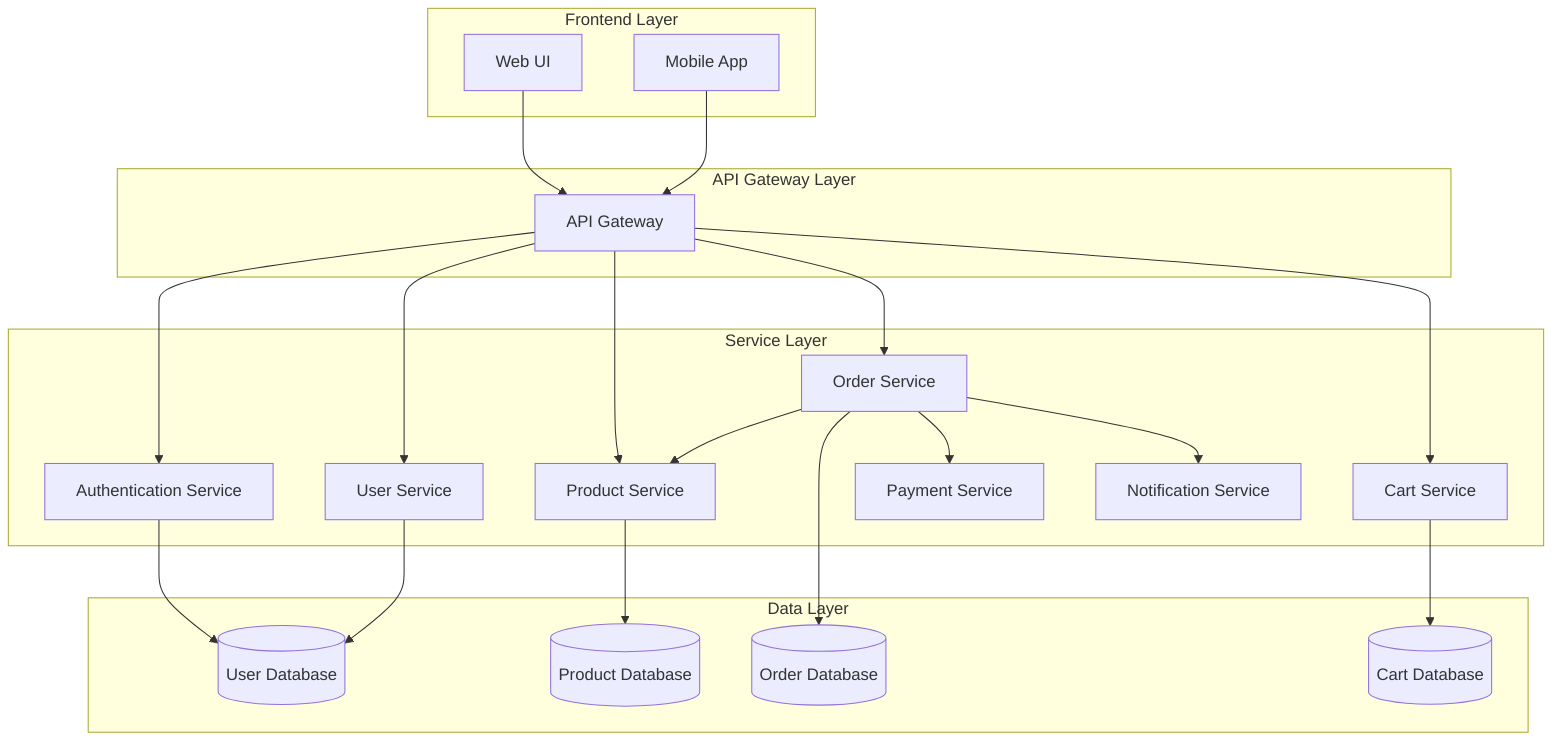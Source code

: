 graph TD
    subgraph "Frontend Layer"
    WebUI[Web UI]
    MobileApp[Mobile App]
    end
    
    subgraph "API Gateway Layer"
    APIGateway[API Gateway]
    end
    
    subgraph "Service Layer"
    AuthService[Authentication Service]
    UserService[User Service]
    ProductService[Product Service]
    CartService[Cart Service]
    OrderService[Order Service]
    PaymentService[Payment Service]
    NotificationService[Notification Service]
    end
    
    subgraph "Data Layer"
    UserDB[(User Database)]
    ProductDB[(Product Database)]
    OrderDB[(Order Database)]
    CartDB[(Cart Database)]
    end
    
    WebUI --> APIGateway
    MobileApp --> APIGateway
    
    APIGateway --> AuthService
    APIGateway --> UserService
    APIGateway --> ProductService
    APIGateway --> CartService
    APIGateway --> OrderService
    
    AuthService --> UserDB
    UserService --> UserDB
    ProductService --> ProductDB
    CartService --> CartDB
    OrderService --> OrderDB
    OrderService --> ProductService
    OrderService --> PaymentService
    OrderService --> NotificationService